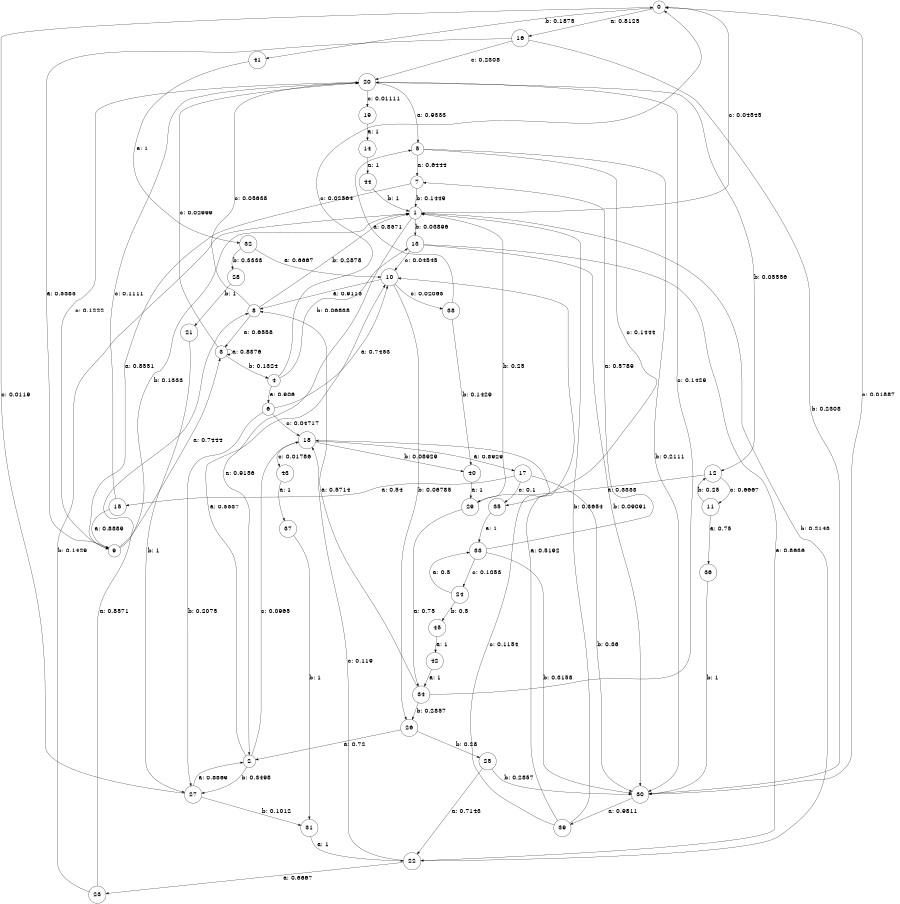 digraph "d5-100nw-t0-cen-SML" {
size = "6,8.5";
ratio = "fill";
node [shape = circle];
node [fontsize = 24];
edge [fontsize = 24];
0 -> 16 [label = "a: 0.8125   "];
0 -> 41 [label = "b: 0.1875   "];
1 -> 2 [label = "a: 0.9156   "];
1 -> 13 [label = "b: 0.03896  "];
1 -> 0 [label = "c: 0.04545  "];
2 -> 10 [label = "a: 0.5537   "];
2 -> 27 [label = "b: 0.3498   "];
2 -> 18 [label = "c: 0.0965   "];
3 -> 3 [label = "a: 0.8376   "];
3 -> 4 [label = "b: 0.1324   "];
3 -> 20 [label = "c: 0.02999  "];
4 -> 6 [label = "a: 0.906    "];
4 -> 13 [label = "b: 0.06838  "];
4 -> 0 [label = "c: 0.02564  "];
5 -> 7 [label = "a: 0.6444   "];
5 -> 30 [label = "b: 0.2111   "];
5 -> 35 [label = "c: 0.1444   "];
6 -> 10 [label = "a: 0.7453   "];
6 -> 27 [label = "b: 0.2075   "];
6 -> 18 [label = "c: 0.04717  "];
7 -> 9 [label = "a: 0.8551   "];
7 -> 1 [label = "b: 0.1449   "];
8 -> 3 [label = "a: 0.6558   "];
8 -> 1 [label = "b: 0.2878   "];
8 -> 20 [label = "c: 0.05638  "];
9 -> 3 [label = "a: 0.7444   "];
9 -> 1 [label = "b: 0.1333   "];
9 -> 20 [label = "c: 0.1222   "];
10 -> 8 [label = "a: 0.9115   "];
10 -> 26 [label = "b: 0.06785  "];
10 -> 38 [label = "c: 0.02065  "];
11 -> 36 [label = "a: 0.75     "];
11 -> 12 [label = "b: 0.25     "];
12 -> 29 [label = "a: 0.3333   "];
12 -> 11 [label = "c: 0.6667   "];
13 -> 22 [label = "a: 0.8636   "];
13 -> 30 [label = "b: 0.09091  "];
13 -> 10 [label = "c: 0.04545  "];
14 -> 44 [label = "a: 1        "];
15 -> 9 [label = "a: 0.8889   "];
15 -> 20 [label = "c: 0.1111   "];
16 -> 9 [label = "a: 0.5385   "];
16 -> 30 [label = "b: 0.2308   "];
16 -> 20 [label = "c: 0.2308   "];
17 -> 15 [label = "a: 0.54     "];
17 -> 30 [label = "b: 0.36     "];
17 -> 35 [label = "c: 0.1      "];
18 -> 17 [label = "a: 0.8929   "];
18 -> 40 [label = "b: 0.08929  "];
18 -> 43 [label = "c: 0.01786  "];
19 -> 14 [label = "a: 1        "];
20 -> 5 [label = "a: 0.9333   "];
20 -> 12 [label = "b: 0.05556  "];
20 -> 19 [label = "c: 0.01111  "];
21 -> 27 [label = "b: 1        "];
22 -> 23 [label = "a: 0.6667   "];
22 -> 1 [label = "b: 0.2143   "];
22 -> 18 [label = "c: 0.119    "];
23 -> 8 [label = "a: 0.8571   "];
23 -> 1 [label = "b: 0.1429   "];
24 -> 33 [label = "a: 0.5      "];
24 -> 45 [label = "b: 0.5      "];
25 -> 22 [label = "a: 0.7143   "];
25 -> 30 [label = "b: 0.2857   "];
26 -> 2 [label = "a: 0.72     "];
26 -> 25 [label = "b: 0.28     "];
27 -> 2 [label = "a: 0.8869   "];
27 -> 31 [label = "b: 0.1012   "];
27 -> 0 [label = "c: 0.0119   "];
28 -> 21 [label = "b: 1        "];
29 -> 34 [label = "a: 0.75     "];
29 -> 1 [label = "b: 0.25     "];
30 -> 39 [label = "a: 0.9811   "];
30 -> 0 [label = "c: 0.01887  "];
31 -> 22 [label = "a: 1        "];
32 -> 10 [label = "a: 0.6667   "];
32 -> 28 [label = "b: 0.3333   "];
33 -> 7 [label = "a: 0.5789   "];
33 -> 30 [label = "b: 0.3158   "];
33 -> 24 [label = "c: 0.1053   "];
34 -> 8 [label = "a: 0.5714   "];
34 -> 26 [label = "b: 0.2857   "];
34 -> 20 [label = "c: 0.1429   "];
35 -> 33 [label = "a: 1        "];
36 -> 30 [label = "b: 1        "];
37 -> 31 [label = "b: 1        "];
38 -> 5 [label = "a: 0.8571   "];
38 -> 40 [label = "b: 0.1429   "];
39 -> 10 [label = "a: 0.5192   "];
39 -> 1 [label = "b: 0.3654   "];
39 -> 18 [label = "c: 0.1154   "];
40 -> 29 [label = "a: 1        "];
41 -> 32 [label = "a: 1        "];
42 -> 34 [label = "a: 1        "];
43 -> 37 [label = "a: 1        "];
44 -> 1 [label = "b: 1        "];
45 -> 42 [label = "a: 1        "];
}